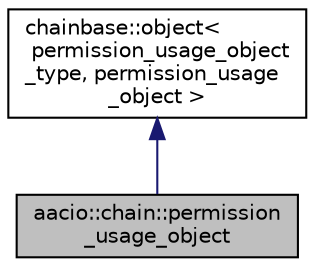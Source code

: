 digraph "aacio::chain::permission_usage_object"
{
  edge [fontname="Helvetica",fontsize="10",labelfontname="Helvetica",labelfontsize="10"];
  node [fontname="Helvetica",fontsize="10",shape=record];
  Node0 [label="aacio::chain::permission\l_usage_object",height=0.2,width=0.4,color="black", fillcolor="grey75", style="filled", fontcolor="black"];
  Node1 -> Node0 [dir="back",color="midnightblue",fontsize="10",style="solid",fontname="Helvetica"];
  Node1 [label="chainbase::object\<\l permission_usage_object\l_type, permission_usage\l_object \>",height=0.2,width=0.4,color="black", fillcolor="white", style="filled",URL="$structchainbase_1_1object.html"];
}
